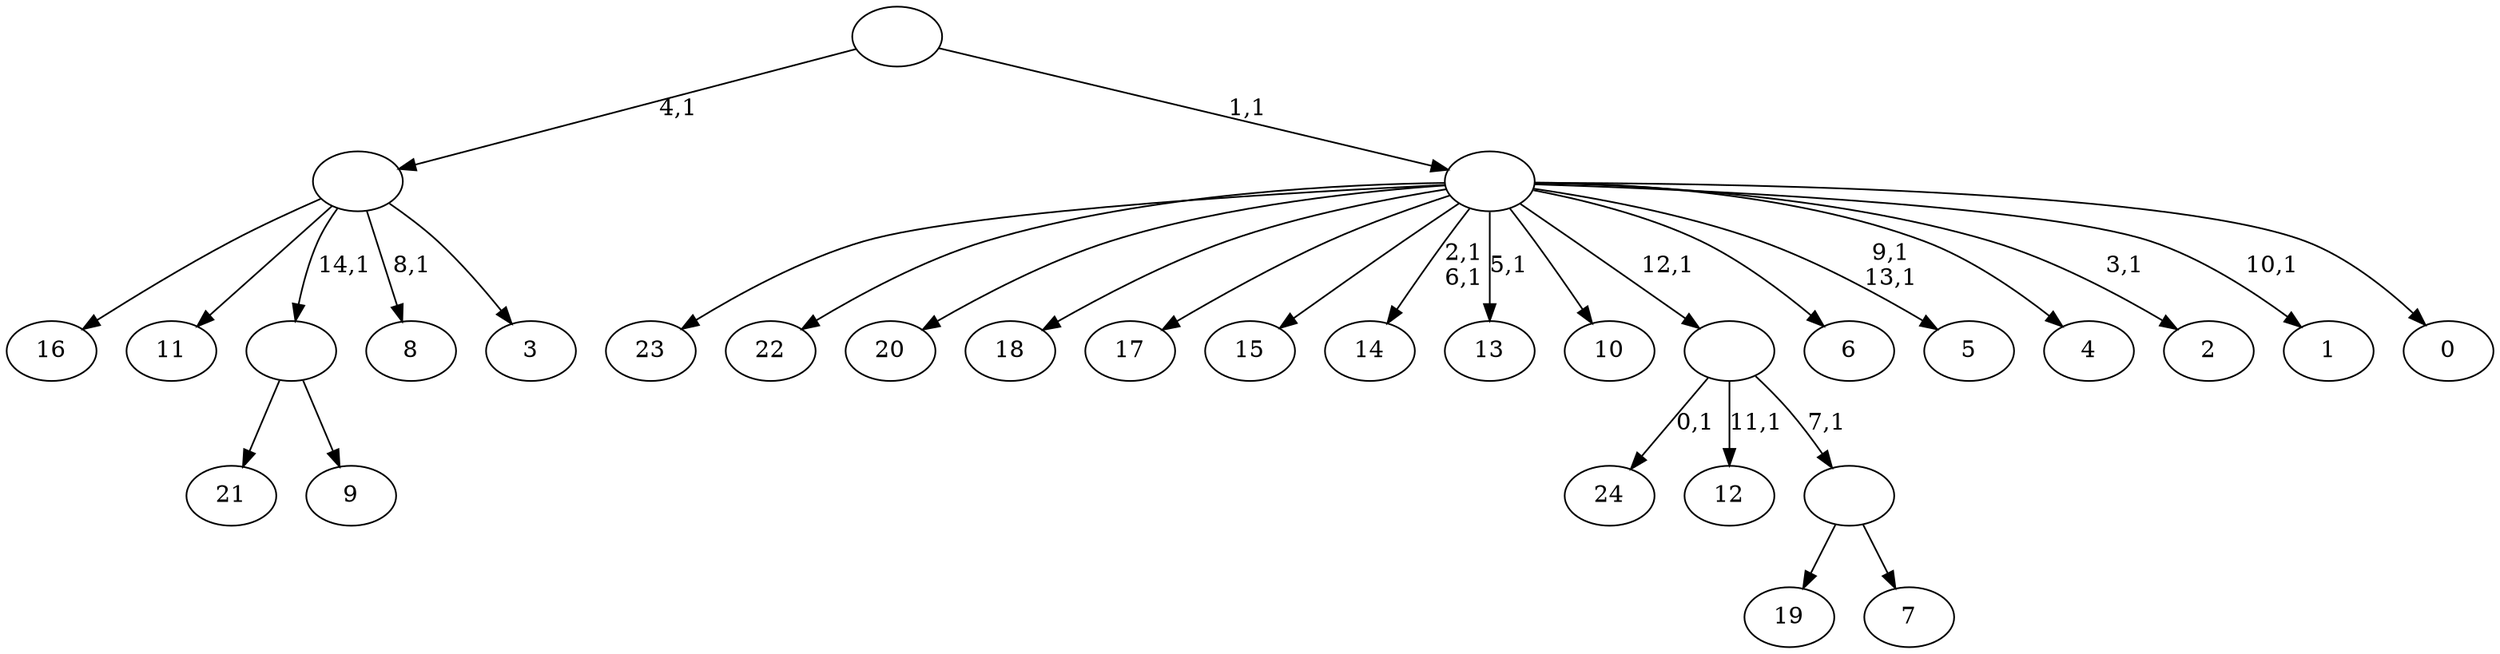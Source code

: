 digraph T {
	40 [label="24"]
	38 [label="23"]
	37 [label="22"]
	36 [label="21"]
	35 [label="20"]
	34 [label="19"]
	33 [label="18"]
	32 [label="17"]
	31 [label="16"]
	30 [label="15"]
	29 [label="14"]
	26 [label="13"]
	24 [label="12"]
	22 [label="11"]
	21 [label="10"]
	20 [label="9"]
	19 [label=""]
	18 [label="8"]
	16 [label="7"]
	15 [label=""]
	14 [label=""]
	13 [label="6"]
	12 [label="5"]
	9 [label="4"]
	8 [label="3"]
	7 [label=""]
	6 [label="2"]
	4 [label="1"]
	2 [label="0"]
	1 [label=""]
	0 [label=""]
	19 -> 36 [label=""]
	19 -> 20 [label=""]
	15 -> 34 [label=""]
	15 -> 16 [label=""]
	14 -> 24 [label="11,1"]
	14 -> 40 [label="0,1"]
	14 -> 15 [label="7,1"]
	7 -> 18 [label="8,1"]
	7 -> 31 [label=""]
	7 -> 22 [label=""]
	7 -> 19 [label="14,1"]
	7 -> 8 [label=""]
	1 -> 4 [label="10,1"]
	1 -> 6 [label="3,1"]
	1 -> 12 [label="9,1\n13,1"]
	1 -> 26 [label="5,1"]
	1 -> 29 [label="2,1\n6,1"]
	1 -> 38 [label=""]
	1 -> 37 [label=""]
	1 -> 35 [label=""]
	1 -> 33 [label=""]
	1 -> 32 [label=""]
	1 -> 30 [label=""]
	1 -> 21 [label=""]
	1 -> 14 [label="12,1"]
	1 -> 13 [label=""]
	1 -> 9 [label=""]
	1 -> 2 [label=""]
	0 -> 7 [label="4,1"]
	0 -> 1 [label="1,1"]
}
